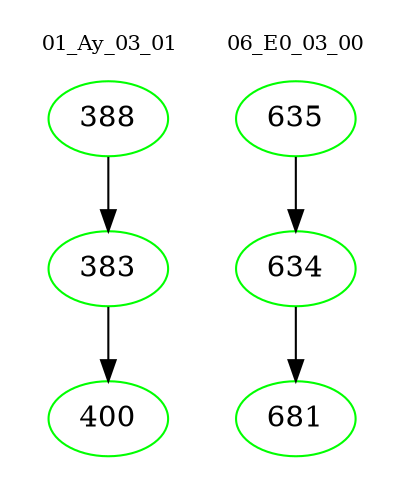 digraph{
subgraph cluster_0 {
color = white
label = "01_Ay_03_01";
fontsize=10;
T0_388 [label="388", color="green"]
T0_388 -> T0_383 [color="black"]
T0_383 [label="383", color="green"]
T0_383 -> T0_400 [color="black"]
T0_400 [label="400", color="green"]
}
subgraph cluster_1 {
color = white
label = "06_E0_03_00";
fontsize=10;
T1_635 [label="635", color="green"]
T1_635 -> T1_634 [color="black"]
T1_634 [label="634", color="green"]
T1_634 -> T1_681 [color="black"]
T1_681 [label="681", color="green"]
}
}

